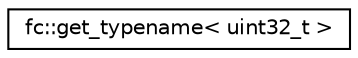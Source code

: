 digraph "Graphical Class Hierarchy"
{
  edge [fontname="Helvetica",fontsize="10",labelfontname="Helvetica",labelfontsize="10"];
  node [fontname="Helvetica",fontsize="10",shape=record];
  rankdir="LR";
  Node0 [label="fc::get_typename\< uint32_t \>",height=0.2,width=0.4,color="black", fillcolor="white", style="filled",URL="$structfc_1_1get__typename_3_01uint32__t_01_4.html"];
}
